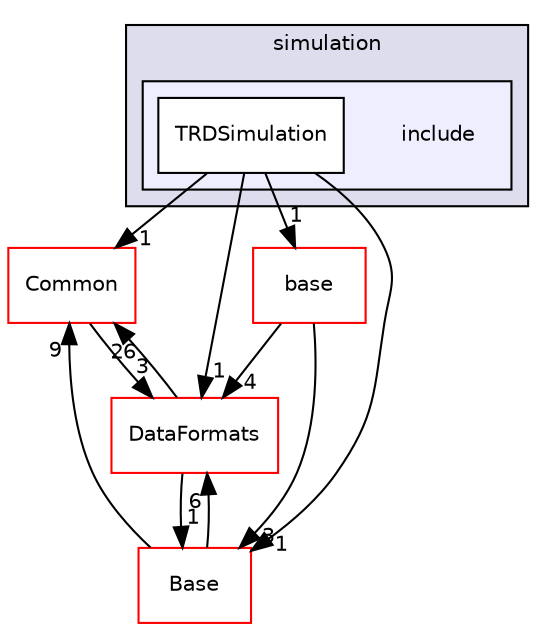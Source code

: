 digraph "/home/travis/build/AliceO2Group/AliceO2/Detectors/TRD/simulation/include" {
  bgcolor=transparent;
  compound=true
  node [ fontsize="10", fontname="Helvetica"];
  edge [ labelfontsize="10", labelfontname="Helvetica"];
  subgraph clusterdir_5cb2a8e9fdbe67a11efb4176f60bf3d6 {
    graph [ bgcolor="#ddddee", pencolor="black", label="simulation" fontname="Helvetica", fontsize="10", URL="dir_5cb2a8e9fdbe67a11efb4176f60bf3d6.html"]
  subgraph clusterdir_5036081dbf3ad3ea0cfa218a95bb99de {
    graph [ bgcolor="#eeeeff", pencolor="black", label="" URL="dir_5036081dbf3ad3ea0cfa218a95bb99de.html"];
    dir_5036081dbf3ad3ea0cfa218a95bb99de [shape=plaintext label="include"];
    dir_e2912eb33f21a3ee91380f3534cea6a7 [shape=box label="TRDSimulation" color="black" fillcolor="white" style="filled" URL="dir_e2912eb33f21a3ee91380f3534cea6a7.html"];
  }
  }
  dir_4ab6b4cc6a7edbff49100e9123df213f [shape=box label="Common" color="red" URL="dir_4ab6b4cc6a7edbff49100e9123df213f.html"];
  dir_37c90836491b695b472bf98d1be8336b [shape=box label="Base" color="red" URL="dir_37c90836491b695b472bf98d1be8336b.html"];
  dir_09bf7f7c4011a5ccc426492db4dd0891 [shape=box label="base" color="red" URL="dir_09bf7f7c4011a5ccc426492db4dd0891.html"];
  dir_2171f7ec022c5423887b07c69b2f5b48 [shape=box label="DataFormats" color="red" URL="dir_2171f7ec022c5423887b07c69b2f5b48.html"];
  dir_4ab6b4cc6a7edbff49100e9123df213f->dir_2171f7ec022c5423887b07c69b2f5b48 [headlabel="3", labeldistance=1.5 headhref="dir_000016_000055.html"];
  dir_37c90836491b695b472bf98d1be8336b->dir_4ab6b4cc6a7edbff49100e9123df213f [headlabel="9", labeldistance=1.5 headhref="dir_000160_000016.html"];
  dir_37c90836491b695b472bf98d1be8336b->dir_2171f7ec022c5423887b07c69b2f5b48 [headlabel="6", labeldistance=1.5 headhref="dir_000160_000055.html"];
  dir_09bf7f7c4011a5ccc426492db4dd0891->dir_37c90836491b695b472bf98d1be8336b [headlabel="3", labeldistance=1.5 headhref="dir_000237_000160.html"];
  dir_09bf7f7c4011a5ccc426492db4dd0891->dir_2171f7ec022c5423887b07c69b2f5b48 [headlabel="4", labeldistance=1.5 headhref="dir_000237_000055.html"];
  dir_e2912eb33f21a3ee91380f3534cea6a7->dir_4ab6b4cc6a7edbff49100e9123df213f [headlabel="1", labeldistance=1.5 headhref="dir_000200_000016.html"];
  dir_e2912eb33f21a3ee91380f3534cea6a7->dir_37c90836491b695b472bf98d1be8336b [headlabel="1", labeldistance=1.5 headhref="dir_000200_000160.html"];
  dir_e2912eb33f21a3ee91380f3534cea6a7->dir_09bf7f7c4011a5ccc426492db4dd0891 [headlabel="1", labeldistance=1.5 headhref="dir_000200_000237.html"];
  dir_e2912eb33f21a3ee91380f3534cea6a7->dir_2171f7ec022c5423887b07c69b2f5b48 [headlabel="1", labeldistance=1.5 headhref="dir_000200_000055.html"];
  dir_2171f7ec022c5423887b07c69b2f5b48->dir_4ab6b4cc6a7edbff49100e9123df213f [headlabel="26", labeldistance=1.5 headhref="dir_000055_000016.html"];
  dir_2171f7ec022c5423887b07c69b2f5b48->dir_37c90836491b695b472bf98d1be8336b [headlabel="1", labeldistance=1.5 headhref="dir_000055_000160.html"];
}
